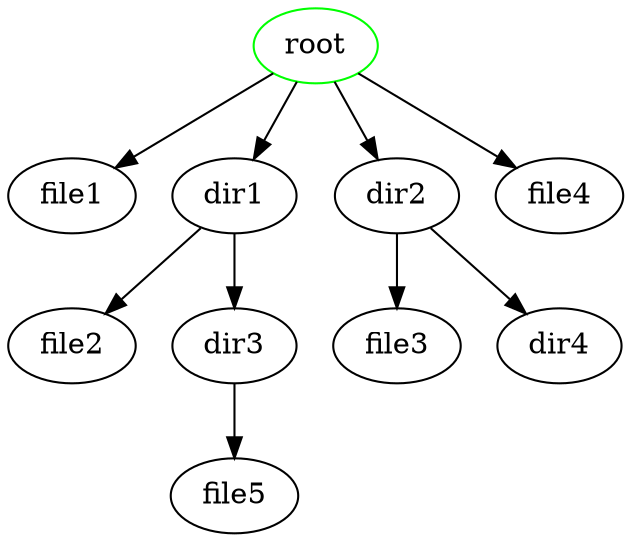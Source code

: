 strict digraph s{
root[color=green];
root -> file1;
root -> dir1;
root -> dir2;
dir1 -> file2;
dir2 -> file3;
root -> file4;
dir1 -> dir3;
dir2 -> dir4;
dir3 -> file5;
}
